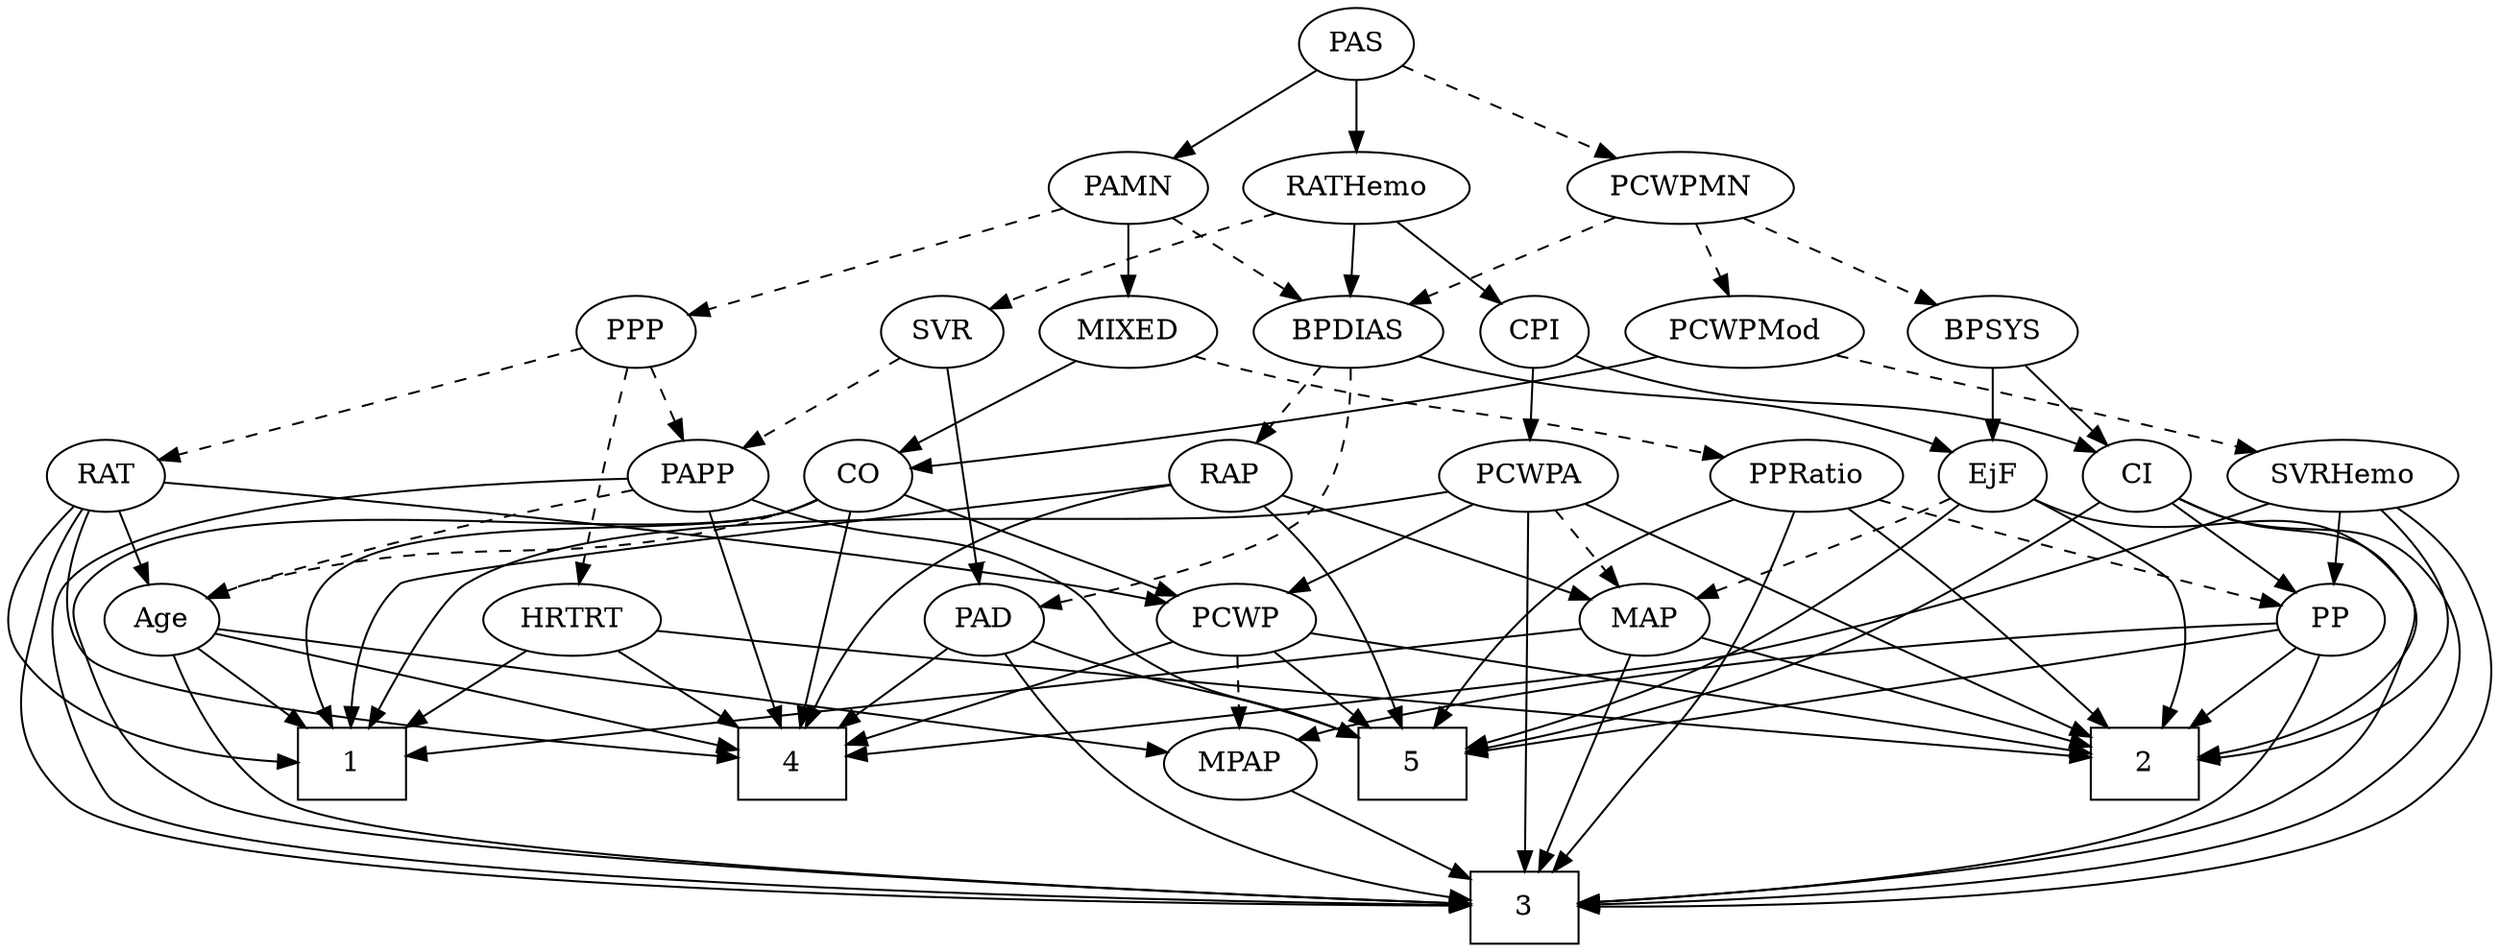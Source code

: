 strict digraph {
	graph [bb="0,0,1219.9,468"];
	node [label="\N"];
	1	[height=0.5,
		pos="754.61,90",
		shape=box,
		width=0.75];
	2	[height=0.5,
		pos="134.61,90",
		shape=box,
		width=0.75];
	3	[height=0.5,
		pos="577.61,18",
		shape=box,
		width=0.75];
	4	[height=0.5,
		pos="1004.6,90",
		shape=box,
		width=0.75];
	5	[height=0.5,
		pos="466.61,90",
		shape=box,
		width=0.75];
	Age	[height=0.5,
		pos="1059.6,162",
		width=0.75];
	Age -> 1	[pos="e,782.04,97.295 1034.4,155.21 980.72,142.89 854.95,114.03 791.95,99.57",
		style=solid];
	Age -> 3	[pos="e,604.63,20.277 1061.3,143.73 1062.3,123.38 1060.5,90.056 1040.6,72 1009.2,43.507 718.99,26.148 614.7,20.787",
		style=solid];
	Age -> 4	[pos="e,1018.1,108.13 1047.7,145.81 1040.9,137.14 1032.1,126.05 1024.3,116.12",
		style=solid];
	MPAP	[height=0.5,
		pos="577.61,90",
		width=0.97491];
	Age -> MPAP	[pos="e,611.05,95.856 1033.4,157.19 954.5,145.74 719.2,111.56 621.2,97.331",
		style=solid];
	EjF	[height=0.5,
		pos="289.61,234",
		width=0.75];
	EjF -> 2	[pos="e,112.51,108.05 269.01,222.26 264.06,219.97 258.72,217.72 253.61,216 179.99,191.25 131.54,240.31 82.607,180 66.11,159.67 85.455,\
133.51 105.06,114.82",
		style=solid];
	EjF -> 3	[pos="e,550.46,20.343 269.02,222.22 264.07,219.93 258.73,217.69 253.61,216 175.72,190.3 124.64,243.4 72.607,180 50.349,152.88 91.379,77.694 \
98.607,72 133.12,44.814 433.44,26.561 540.17,20.883",
		style=solid];
	EjF -> 5	[pos="e,439.56,91.326 286.93,215.8 284.88,196.14 284.79,164.08 301.61,144 333.03,106.46 391.16,95.232 429.36,92.031",
		style=solid];
	MAP	[height=0.5,
		pos="341.61,162",
		width=0.84854];
	EjF -> MAP	[pos="e,329.74,178.98 301.15,217.46 307.79,208.53 316.27,197.11 323.75,187.04",
		style=dashed];
	RAP	[height=0.5,
		pos="561.61,234",
		width=0.77632];
	RAP -> 1	[pos="e,731.21,108.22 579.42,219.9 612.09,195.86 681.99,144.43 722.93,114.3",
		style=solid];
	RAP -> 4	[pos="e,984,108.17 584.01,222.89 590.54,220.28 597.76,217.73 604.61,216 734.79,183.04 783.05,237.07 904.61,180 925.67,170.11 925.32,159.56 \
942.61,144 953.43,134.26 965.55,123.8 976.19,114.76",
		style=solid];
	RAP -> 5	[pos="e,478.07,108.13 551.08,217.26 534.79,192.92 503.33,145.89 483.74,116.61",
		style=solid];
	RAP -> MAP	[pos="e,369.3,169.65 539.92,222.38 534.95,220.13 529.64,217.87 524.61,216 475.3,197.65 416.63,181.64 379.25,172.15",
		style=solid];
	MIXED	[height=0.5,
		pos="602.61,306",
		width=1.1193];
	CO	[height=0.5,
		pos="640.61,234",
		width=0.75];
	MIXED -> CO	[pos="e,631.67,251.47 611.61,288.41 616.16,280.04 621.76,269.71 626.84,260.37",
		style=solid];
	PPRatio	[height=0.5,
		pos="475.61,234",
		width=1.1013];
	MIXED -> PPRatio	[pos="e,500.02,248.46 578.12,291.5 558.44,280.66 530.6,265.31 508.9,253.35",
		style=dashed];
	MPAP -> 3	[pos="e,577.61,36.104 577.61,71.697 577.61,63.983 577.61,54.712 577.61,46.112",
		style=solid];
	BPSYS	[height=0.5,
		pos="291.61,306",
		width=1.0471];
	BPSYS -> EjF	[pos="e,290.1,252.1 291.11,287.7 290.89,279.98 290.63,270.71 290.38,262.11",
		style=solid];
	CI	[height=0.5,
		pos="217.61,234",
		width=0.75];
	BPSYS -> CI	[pos="e,232.48,249.07 275.18,289.46 264.81,279.65 251.26,266.83 239.91,256.1",
		style=solid];
	PAD	[height=0.5,
		pos="1133.6,162",
		width=0.79437];
	PAD -> 3	[pos="e,604.87,19.237 1125.9,144.56 1115.1,123.75 1093.5,88.593 1063.6,72 986.63,29.295 715.29,20.999 615.12,19.388",
		style=solid];
	PAD -> 4	[pos="e,1031.9,105.81 1112.6,149.6 1093.2,139.06 1063.9,123.19 1040.8,110.62",
		style=solid];
	PAD -> 5	[pos="e,493.75,99.1 1112.4,149.91 1107,147.57 1101.2,145.39 1095.6,144 852.63,83.942 780.85,146.94 533.61,108 523.75,106.45 513.23,104.11 \
503.52,101.66",
		style=solid];
	CO -> 1	[pos="e,743.98,108.01 655.87,218.77 666.62,208.44 681.09,193.89 692.61,180 709.39,159.75 726.31,135.11 738.23,116.89",
		style=solid];
	CO -> 3	[pos="e,596.43,36.34 641.69,215.73 642.94,185.34 642.58,120.89 621.61,72 617.25,61.839 610.3,52.104 603.2,43.814",
		style=solid];
	CO -> 4	[pos="e,997.62,108.2 666.53,228.26 685.4,224.82 711.58,220.07 734.61,216 826.99,199.65 863.46,230.38 942.61,180 966.06,165.07 983.08,137.77 \
993.29,117.32",
		style=solid];
	CO -> Age	[pos="e,1038.3,173.11 666.08,228.02 684.96,224.42 711.33,219.58 734.61,216 860.36,196.67 895.64,212.66 1018.6,180 1022,179.1 1025.5,177.99 \
1028.9,176.76",
		style=dashed];
	PCWP	[height=0.5,
		pos="577.61,162",
		width=0.97491];
	CO -> PCWP	[pos="e,591.82,178.8 627.25,218.15 618.96,208.94 608.13,196.91 598.7,186.43",
		style=solid];
	PAS	[height=0.5,
		pos="498.61,450",
		width=0.75];
	PAMN	[height=0.5,
		pos="602.61,378",
		width=1.011];
	PAS -> PAMN	[pos="e,581.67,393.09 517.2,436.49 532.77,426.01 555.26,410.87 573.25,398.76",
		style=solid];
	RATHemo	[height=0.5,
		pos="498.61,378",
		width=1.3721];
	PAS -> RATHemo	[pos="e,498.61,396.1 498.61,431.7 498.61,423.98 498.61,414.71 498.61,406.11",
		style=solid];
	PCWPMN	[height=0.5,
		pos="356.61,378",
		width=1.3902];
	PAS -> PCWPMN	[pos="e,384.88,392.94 477.35,438.52 455.34,427.67 420.52,410.5 393.91,397.39",
		style=dashed];
	PAMN -> MIXED	[pos="e,602.61,324.1 602.61,359.7 602.61,351.98 602.61,342.71 602.61,334.11",
		style=solid];
	BPDIAS	[height=0.5,
		pos="500.61,306",
		width=1.1735];
	PAMN -> BPDIAS	[pos="e,521.92,321.63 581.97,362.83 567.09,352.63 546.81,338.71 530.21,327.32",
		style=dashed];
	PPP	[height=0.5,
		pos="924.61,306",
		width=0.75];
	PAMN -> PPP	[pos="e,899.18,312.53 635.25,369.9 696.14,356.67 826.52,328.32 889.34,314.67",
		style=dashed];
	CPI	[height=0.5,
		pos="376.61,306",
		width=0.75];
	RATHemo -> CPI	[pos="e,396.62,318.48 473.33,362.5 453.6,351.17 426.17,335.44 405.56,323.61",
		style=solid];
	SVR	[height=0.5,
		pos="1059.6,306",
		width=0.77632];
	RATHemo -> SVR	[pos="e,1033.2,312.13 534.54,365.46 542.1,363.37 550.06,361.41 557.61,360 734.37,326.95 782.29,347.24 960.61,324 981.47,321.28 1004.7,\
317.35 1023.3,313.95",
		style=dashed];
	RATHemo -> BPDIAS	[pos="e,500.12,324.1 499.1,359.7 499.32,351.98 499.59,342.71 499.83,334.11",
		style=solid];
	PCWPA	[height=0.5,
		pos="376.61,234",
		width=1.1555];
	CPI -> PCWPA	[pos="e,376.61,252.1 376.61,287.7 376.61,279.98 376.61,270.71 376.61,262.11",
		style=solid];
	CPI -> CI	[pos="e,238.86,245.21 354.94,295.22 349.61,292.83 343.91,290.31 338.61,288 300.99,271.62 291.05,268.76 253.61,252 251.81,251.2 249.97,\
250.36 248.11,249.51",
		style=solid];
	RAT	[height=0.5,
		pos="974.61,234",
		width=0.75827];
	RAT -> 1	[pos="e,781.75,100.73 960.34,218.27 941.38,199.31 906.25,166.15 871.61,144 846.18,127.74 814.93,113.86 791.13,104.38",
		style=solid];
	RAT -> 3	[pos="e,604.71,18.563 997.2,223.47 1004,220.82 1011.5,218.09 1018.6,216 1093.1,193.93 1140.7,240.31 1189.6,180 1222.4,139.64 1145.5,74.891 \
1140.6,72 1051.2,19.215 725.47,17.468 614.74,18.46",
		style=solid];
	RAT -> 4	[pos="e,1031.8,94.65 997.23,223.57 1004,220.92 1011.6,218.18 1018.6,216 1085.3,195.36 1128.2,234.76 1171.6,180 1210,131.55 1101.8,106.25 \
1041.7,96.235",
		style=solid];
	RAT -> Age	[pos="e,1043.3,176.46 991,219.5 1003.6,209.14 1021.1,194.67 1035.4,182.97",
		style=solid];
	RAT -> PCWP	[pos="e,610.29,168.76 948.56,228.41 881.56,216.59 702.75,185.07 620.32,170.53",
		style=solid];
	SVR -> PAD	[pos="e,1129,180.07 1073.1,290.1 1081.8,279.93 1092.9,265.83 1100.6,252 1111.6,232.15 1120.3,207.9 1126,189.73",
		style=solid];
	PAPP	[height=0.5,
		pos="1059.6,234",
		width=0.88464];
	SVR -> PAPP	[pos="e,1059.6,252.1 1059.6,287.7 1059.6,279.98 1059.6,270.71 1059.6,262.11",
		style=dashed];
	PCWPMod	[height=0.5,
		pos="183.61,306",
		width=1.4443];
	PCWPMod -> CO	[pos="e,619.2,245.03 221.12,293.47 228.83,291.4 236.94,289.45 244.61,288 400.01,258.67 445.11,290.05 598.61,252 602.26,251.1 606.01,249.94 \
609.7,248.65",
		style=solid];
	SVRHemo	[height=0.5,
		pos="122.61,234",
		width=1.3902];
	PCWPMod -> SVRHemo	[pos="e,136.96,251.47 169.15,288.41 161.55,279.69 152.1,268.85 143.7,259.21",
		style=dashed];
	PCWPA -> 1	[pos="e,727.33,95.011 397.99,218.28 427.34,198.71 482.31,164.23 533.61,144 595.79,119.48 672.46,104.2 717.21,96.673",
		style=solid];
	PCWPA -> 2	[pos="e,124.79,108.19 345.54,221.83 339.01,219.71 332.12,217.65 325.61,216 280.77,204.66 150.35,215.42 120.61,180 106.15,162.78 112.34,\
136.85 120.55,117.41",
		style=solid];
	PCWPA -> 3	[pos="e,550.48,21.679 377.58,215.94 380.34,183.53 390.83,112.68 430.61,72 459.87,42.07 507.26,28.966 540.3,23.277",
		style=solid];
	PCWPA -> MAP	[pos="e,350,179.79 368.13,216.05 364.05,207.89 359.06,197.91 354.52,188.82",
		style=dashed];
	PCWPA -> PCWP	[pos="e,549.34,172.84 408.01,222.06 443.59,209.67 501.55,189.49 539.64,176.22",
		style=solid];
	PCWPMN -> BPSYS	[pos="e,306.15,322.67 341.53,360.76 333.04,351.62 322.31,340.06 312.96,330",
		style=dashed];
	PCWPMN -> PCWPMod	[pos="e,216.16,320.17 324.47,364 296.61,352.72 256.09,336.33 225.66,324.01",
		style=dashed];
	PCWPMN -> BPDIAS	[pos="e,473.68,320.09 385.06,363.17 407.88,352.08 440.05,336.44 464.65,324.48",
		style=dashed];
	SVRHemo -> 2	[pos="e,107.59,93.573 78.737,225.13 52.983,218.01 22.466,204.68 6.6073,180 -2.0418,166.54 -2.2827,157.3 6.6073,144 26.691,113.95 67.305,\
100.91 97.424,95.275",
		style=solid];
	SVRHemo -> 3	[pos="e,550.38,19.769 93.808,219.09 78.867,210.18 62.021,197.07 53.607,180 44.386,161.29 47.895,83.066 58.607,72 92.021,37.485 426.5,23.777 \
540.09,20.094",
		style=solid];
	SVRHemo -> 4	[pos="e,977.22,102.42 158.19,221.33 165.84,219.22 173.93,217.29 181.61,216 333.03,190.58 732.72,245.47 871.61,180 891.24,170.75 887.44,\
157.28 904.61,144 923.98,129.03 948.18,116.07 967.93,106.72",
		style=solid];
	PP	[height=0.5,
		pos="189.61,162",
		width=0.75];
	SVRHemo -> PP	[pos="e,175.52,177.72 138.15,216.76 147.14,207.37 158.59,195.41 168.4,185.15",
		style=solid];
	BPDIAS -> EjF	[pos="e,310.7,245.59 465.23,295.93 429.51,286.39 373.01,270.25 325.61,252 323.77,251.29 321.89,250.53 320.01,249.74",
		style=solid];
	BPDIAS -> RAP	[pos="e,548.37,250.19 514.76,288.76 522.75,279.59 532.88,267.96 541.67,257.88",
		style=dashed];
	BPDIAS -> PAD	[pos="e,1111.8,173.74 532.67,294.07 539.53,291.91 546.78,289.77 553.61,288 613.05,272.6 1037.1,198.65 1095.6,180 1097.9,179.28 1100.2,\
178.46 1102.5,177.58",
		style=dashed];
	MAP -> 1	[pos="e,727.5,95.595 370.65,156.08 443.84,143.67 635.78,111.14 717.22,97.337",
		style=solid];
	MAP -> 2	[pos="e,161.72,100.17 315.81,152.28 279.46,139.99 212.99,117.51 171.45,103.46",
		style=solid];
	MAP -> 3	[pos="e,550.44,19.814 345.72,143.93 351.47,123.78 363.84,90.66 386.61,72 431.01,35.597 498.68,24.132 540.41,20.562",
		style=solid];
	PP -> 2	[pos="e,148.06,108.13 177.67,145.81 170.86,137.14 162.15,126.05 154.34,116.12",
		style=solid];
	PP -> 3	[pos="e,550.41,23.225 208.39,148.93 238.54,130.04 300.09,93.437 356.61,72 419.11,48.295 495.67,32.753 540.32,24.952",
		style=solid];
	PP -> 5	[pos="e,439.31,95.552 211.48,151.12 217.59,148.58 224.29,146 230.61,144 299.45,122.17 382.32,105.75 429.29,97.325",
		style=solid];
	PP -> MPAP	[pos="e,546.31,98.5 215.67,157.09 269.46,148.9 396.64,128.97 502.61,108 513.64,105.82 525.53,103.23 536.52,100.74",
		style=solid];
	PPP -> RAT	[pos="e,963.54,250.49 935.7,289.46 942.11,280.49 950.31,269.02 957.52,258.92",
		style=dashed];
	PPP -> PAPP	[pos="e,1036.8,246.85 945.41,294.22 967.41,282.81 1002.4,264.67 1027.8,251.47",
		style=dashed];
	HRTRT	[height=0.5,
		pos="822.61,162",
		width=1.1013];
	PPP -> HRTRT	[pos="e,834.33,179.32 913.5,289.53 895.9,265.04 861.47,217.1 840.4,187.78",
		style=dashed];
	PPRatio -> 2	[pos="e,132.92,108.21 446.71,221.67 440.48,219.54 433.88,217.51 427.61,216 367.89,201.67 198.73,221.66 153.61,180 136.88,164.56 132.96,\
138.3 132.74,118.29",
		style=solid];
	PPRatio -> 3	[pos="e,604.83,19.462 504.52,221.48 511.03,219.31 517.98,217.31 524.61,216 595.25,202.07 1122.1,232.31 1171.6,180 1221,127.83 1127.6,86.328 \
1096.6,72 1010.7,32.24 718.95,22.073 614.87,19.682",
		style=solid];
	PPRatio -> 5	[pos="e,464.17,108.12 470.33,216.01 467.41,205.7 464.08,192.23 462.61,180 460.12,159.4 461.34,135.95 463.06,118.29",
		style=solid];
	PPRatio -> PP	[pos="e,215.58,167.71 446.09,221.91 440.02,219.81 433.64,217.73 427.61,216 356.87,195.68 272.45,178.52 225.55,169.59",
		style=dashed];
	PCWP -> 2	[pos="e,161.63,95.27 544.31,155.74 463.28,142.93 256.26,110.22 171.57,96.84",
		style=solid];
	PCWP -> 4	[pos="e,977.4,95.46 610.76,155.57 689.12,142.72 885.33,110.55 967.5,97.083",
		style=solid];
	PCWP -> 5	[pos="e,493.85,108.18 556.21,147.5 541.08,137.96 520.43,124.94 502.77,113.8",
		style=solid];
	PCWP -> MPAP	[pos="e,577.61,108.1 577.61,143.7 577.61,135.98 577.61,126.71 577.61,118.11",
		style=dashed];
	CI -> 2	[pos="e,107.18,98.899 196.56,222.27 191.72,220.02 186.54,217.8 181.61,216 122.45,194.47 83.053,229.85 44.607,180 34.836,167.33 36.667,\
157.89 44.607,144 56.001,124.07 78.138,110.89 97.606,102.66",
		style=solid];
	CI -> 3	[pos="e,550.36,19.994 196.51,222.4 191.67,220.15 186.51,217.89 181.61,216 130.04,196.15 95.54,224.37 62.607,180 47.339,159.43 64.752,82.086 \
75.607,72 109.54,40.47 429.84,24.869 540.34,20.393",
		style=solid];
	CI -> 5	[pos="e,439.46,93.405 225.49,216.64 235.98,196.57 256.44,162.88 283.61,144 327.99,113.16 390.27,100.1 429.52,94.681",
		style=solid];
	CI -> PP	[pos="e,196.2,179.47 210.97,216.41 207.69,208.22 203.66,198.14 199.99,188.95",
		style=solid];
	PAPP -> 3	[pos="e,604.86,19.868 1091.4,231.65 1126.3,228.26 1180.6,216.96 1206.6,180 1235.6,138.71 1213.1,100.64 1171.6,72 1125.8,40.412 738.02,\
24.501 614.94,20.213",
		style=solid];
	PAPP -> 4	[pos="e,1031.7,94.754 1090.7,230.02 1121.7,225.21 1167.6,212.67 1189.6,180 1198.5,166.72 1199.2,156.78 1189.6,144 1171.9,120.45 1090.6,\
104.17 1041.9,96.341",
		style=solid];
	PAPP -> 5	[pos="e,493.82,100.2 1033.9,223.1 1026.5,220.5 1018.3,217.9 1010.6,216 907.18,190.43 877.66,202.88 773.61,180 674.67,158.24 560.74,122.26 \
503.5,103.41",
		style=solid];
	PAPP -> Age	[pos="e,1059.6,180.1 1059.6,215.7 1059.6,207.98 1059.6,198.71 1059.6,190.11",
		style=dashed];
	HRTRT -> 1	[pos="e,771.41,108.29 807.18,145.12 798.68,136.37 787.96,125.33 778.42,115.51",
		style=solid];
	HRTRT -> 2	[pos="e,161.78,93.764 784.14,157.09 663.14,144.78 291.22,106.93 171.88,94.792",
		style=solid];
	HRTRT -> 4	[pos="e,977.52,101.42 851.85,149.75 883.4,137.62 933.71,118.27 967.9,105.12",
		style=solid];
}
